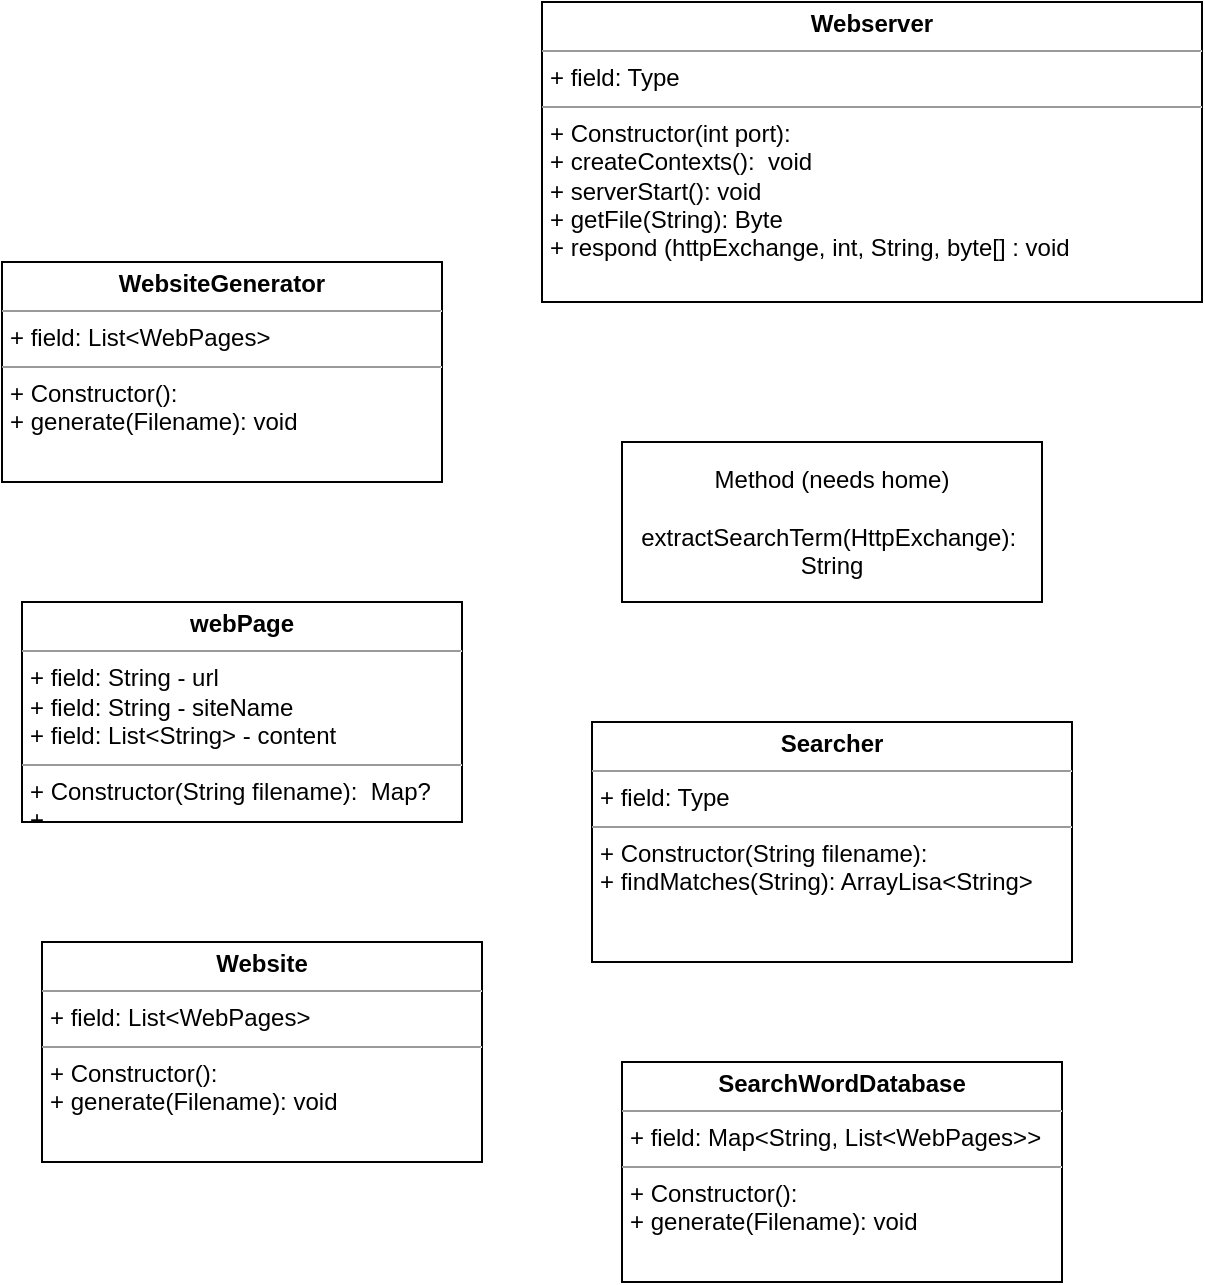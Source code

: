 <mxfile version="22.1.0" type="device">
  <diagram name="1 oldal" id="7umGLhRyVCXZM5xA3QTR">
    <mxGraphModel dx="719" dy="884" grid="1" gridSize="10" guides="1" tooltips="1" connect="1" arrows="1" fold="1" page="1" pageScale="1" pageWidth="690" pageHeight="980" math="0" shadow="0">
      <root>
        <mxCell id="0" />
        <mxCell id="1" parent="0" />
        <mxCell id="TNFHKG3bzv3Xla8TjNS5-2" value="&lt;p style=&quot;margin:0px;margin-top:4px;text-align:center;&quot;&gt;&lt;b&gt;Webserver&lt;/b&gt;&lt;/p&gt;&lt;hr size=&quot;1&quot;&gt;&lt;p style=&quot;margin:0px;margin-left:4px;&quot;&gt;+ field: Type&lt;/p&gt;&lt;hr size=&quot;1&quot;&gt;&lt;p style=&quot;margin:0px;margin-left:4px;&quot;&gt;+ Constructor(int port):&amp;nbsp;&lt;/p&gt;&lt;p style=&quot;margin:0px;margin-left:4px;&quot;&gt;+ createContexts():&amp;nbsp; void&lt;/p&gt;&lt;p style=&quot;margin:0px;margin-left:4px;&quot;&gt;+ serverStart(): void&lt;/p&gt;&lt;p style=&quot;margin:0px;margin-left:4px;&quot;&gt;+ getFile(String): Byte&lt;/p&gt;&lt;p style=&quot;margin:0px;margin-left:4px;&quot;&gt;+ respond (httpExchange, int, String, byte[] : void&lt;/p&gt;" style="verticalAlign=top;align=left;overflow=fill;fontSize=12;fontFamily=Helvetica;html=1;whiteSpace=wrap;" parent="1" vertex="1">
          <mxGeometry x="300" y="20" width="330" height="150" as="geometry" />
        </mxCell>
        <mxCell id="TNFHKG3bzv3Xla8TjNS5-3" value="&lt;p style=&quot;margin:0px;margin-top:4px;text-align:center;&quot;&gt;&lt;b&gt;WebsiteGenerator&lt;/b&gt;&lt;/p&gt;&lt;hr size=&quot;1&quot;&gt;&lt;p style=&quot;margin:0px;margin-left:4px;&quot;&gt;+ field: List&amp;lt;WebPages&amp;gt;&lt;/p&gt;&lt;hr size=&quot;1&quot;&gt;&lt;p style=&quot;margin:0px;margin-left:4px;&quot;&gt;+ Constructor():&lt;/p&gt;&lt;p style=&quot;margin:0px;margin-left:4px;&quot;&gt;+ generate(Filename): void&lt;/p&gt;" style="verticalAlign=top;align=left;overflow=fill;fontSize=12;fontFamily=Helvetica;html=1;whiteSpace=wrap;" parent="1" vertex="1">
          <mxGeometry x="30" y="150" width="220" height="110" as="geometry" />
        </mxCell>
        <mxCell id="TNFHKG3bzv3Xla8TjNS5-4" value="&lt;p style=&quot;margin:0px;margin-top:4px;text-align:center;&quot;&gt;&lt;b&gt;Searcher&lt;/b&gt;&lt;/p&gt;&lt;hr size=&quot;1&quot;&gt;&lt;p style=&quot;margin:0px;margin-left:4px;&quot;&gt;+ field: Type&lt;/p&gt;&lt;hr size=&quot;1&quot;&gt;&lt;p style=&quot;margin:0px;margin-left:4px;&quot;&gt;+ Constructor(String filename):&amp;nbsp;&lt;/p&gt;&lt;p style=&quot;margin:0px;margin-left:4px;&quot;&gt;+ findMatches(String): ArrayLisa&amp;lt;String&amp;gt;&lt;/p&gt;" style="verticalAlign=top;align=left;overflow=fill;fontSize=12;fontFamily=Helvetica;html=1;whiteSpace=wrap;" parent="1" vertex="1">
          <mxGeometry x="325" y="380" width="240" height="120" as="geometry" />
        </mxCell>
        <mxCell id="TNFHKG3bzv3Xla8TjNS5-7" value="Method (needs home)&lt;br&gt;&lt;br&gt;extractSearchTerm(HttpExchange):&amp;nbsp; String" style="html=1;whiteSpace=wrap;align=center;" parent="1" vertex="1">
          <mxGeometry x="340" y="240" width="210" height="80" as="geometry" />
        </mxCell>
        <mxCell id="YpR_qzpU52yIdTW5XaEF-1" value="&lt;p style=&quot;margin:0px;margin-top:4px;text-align:center;&quot;&gt;&lt;b&gt;webPage&lt;/b&gt;&lt;/p&gt;&lt;hr size=&quot;1&quot;&gt;&lt;p style=&quot;margin:0px;margin-left:4px;&quot;&gt;+ field: String - url&lt;/p&gt;&lt;p style=&quot;margin:0px;margin-left:4px;&quot;&gt;+ field: String - siteName&lt;/p&gt;&lt;p style=&quot;margin:0px;margin-left:4px;&quot;&gt;+ field: List&amp;lt;String&amp;gt; - content&lt;/p&gt;&lt;hr size=&quot;1&quot;&gt;&lt;p style=&quot;margin:0px;margin-left:4px;&quot;&gt;+ Constructor(String filename):&amp;nbsp; Map?&lt;/p&gt;&lt;p style=&quot;margin:0px;margin-left:4px;&quot;&gt;+&amp;nbsp;&lt;/p&gt;" style="verticalAlign=top;align=left;overflow=fill;fontSize=12;fontFamily=Helvetica;html=1;whiteSpace=wrap;" vertex="1" parent="1">
          <mxGeometry x="40" y="320" width="220" height="110" as="geometry" />
        </mxCell>
        <mxCell id="YpR_qzpU52yIdTW5XaEF-2" value="&lt;p style=&quot;margin:0px;margin-top:4px;text-align:center;&quot;&gt;&lt;b&gt;Website&lt;/b&gt;&lt;/p&gt;&lt;hr size=&quot;1&quot;&gt;&lt;p style=&quot;margin:0px;margin-left:4px;&quot;&gt;+ field: List&amp;lt;WebPages&amp;gt;&lt;/p&gt;&lt;hr size=&quot;1&quot;&gt;&lt;p style=&quot;margin:0px;margin-left:4px;&quot;&gt;+ Constructor():&lt;/p&gt;&lt;p style=&quot;margin:0px;margin-left:4px;&quot;&gt;+ generate(Filename): void&lt;/p&gt;" style="verticalAlign=top;align=left;overflow=fill;fontSize=12;fontFamily=Helvetica;html=1;whiteSpace=wrap;" vertex="1" parent="1">
          <mxGeometry x="50" y="490" width="220" height="110" as="geometry" />
        </mxCell>
        <mxCell id="YpR_qzpU52yIdTW5XaEF-3" value="&lt;p style=&quot;margin:0px;margin-top:4px;text-align:center;&quot;&gt;&lt;b&gt;SearchWordDatabase&lt;/b&gt;&lt;/p&gt;&lt;hr size=&quot;1&quot;&gt;&lt;p style=&quot;margin:0px;margin-left:4px;&quot;&gt;+ field: Map&amp;lt;String, List&amp;lt;WebPages&amp;gt;&amp;gt;&lt;/p&gt;&lt;hr size=&quot;1&quot;&gt;&lt;p style=&quot;margin:0px;margin-left:4px;&quot;&gt;+ Constructor():&lt;/p&gt;&lt;p style=&quot;margin:0px;margin-left:4px;&quot;&gt;+ generate(Filename): void&lt;/p&gt;" style="verticalAlign=top;align=left;overflow=fill;fontSize=12;fontFamily=Helvetica;html=1;whiteSpace=wrap;" vertex="1" parent="1">
          <mxGeometry x="340" y="550" width="220" height="110" as="geometry" />
        </mxCell>
      </root>
    </mxGraphModel>
  </diagram>
</mxfile>
